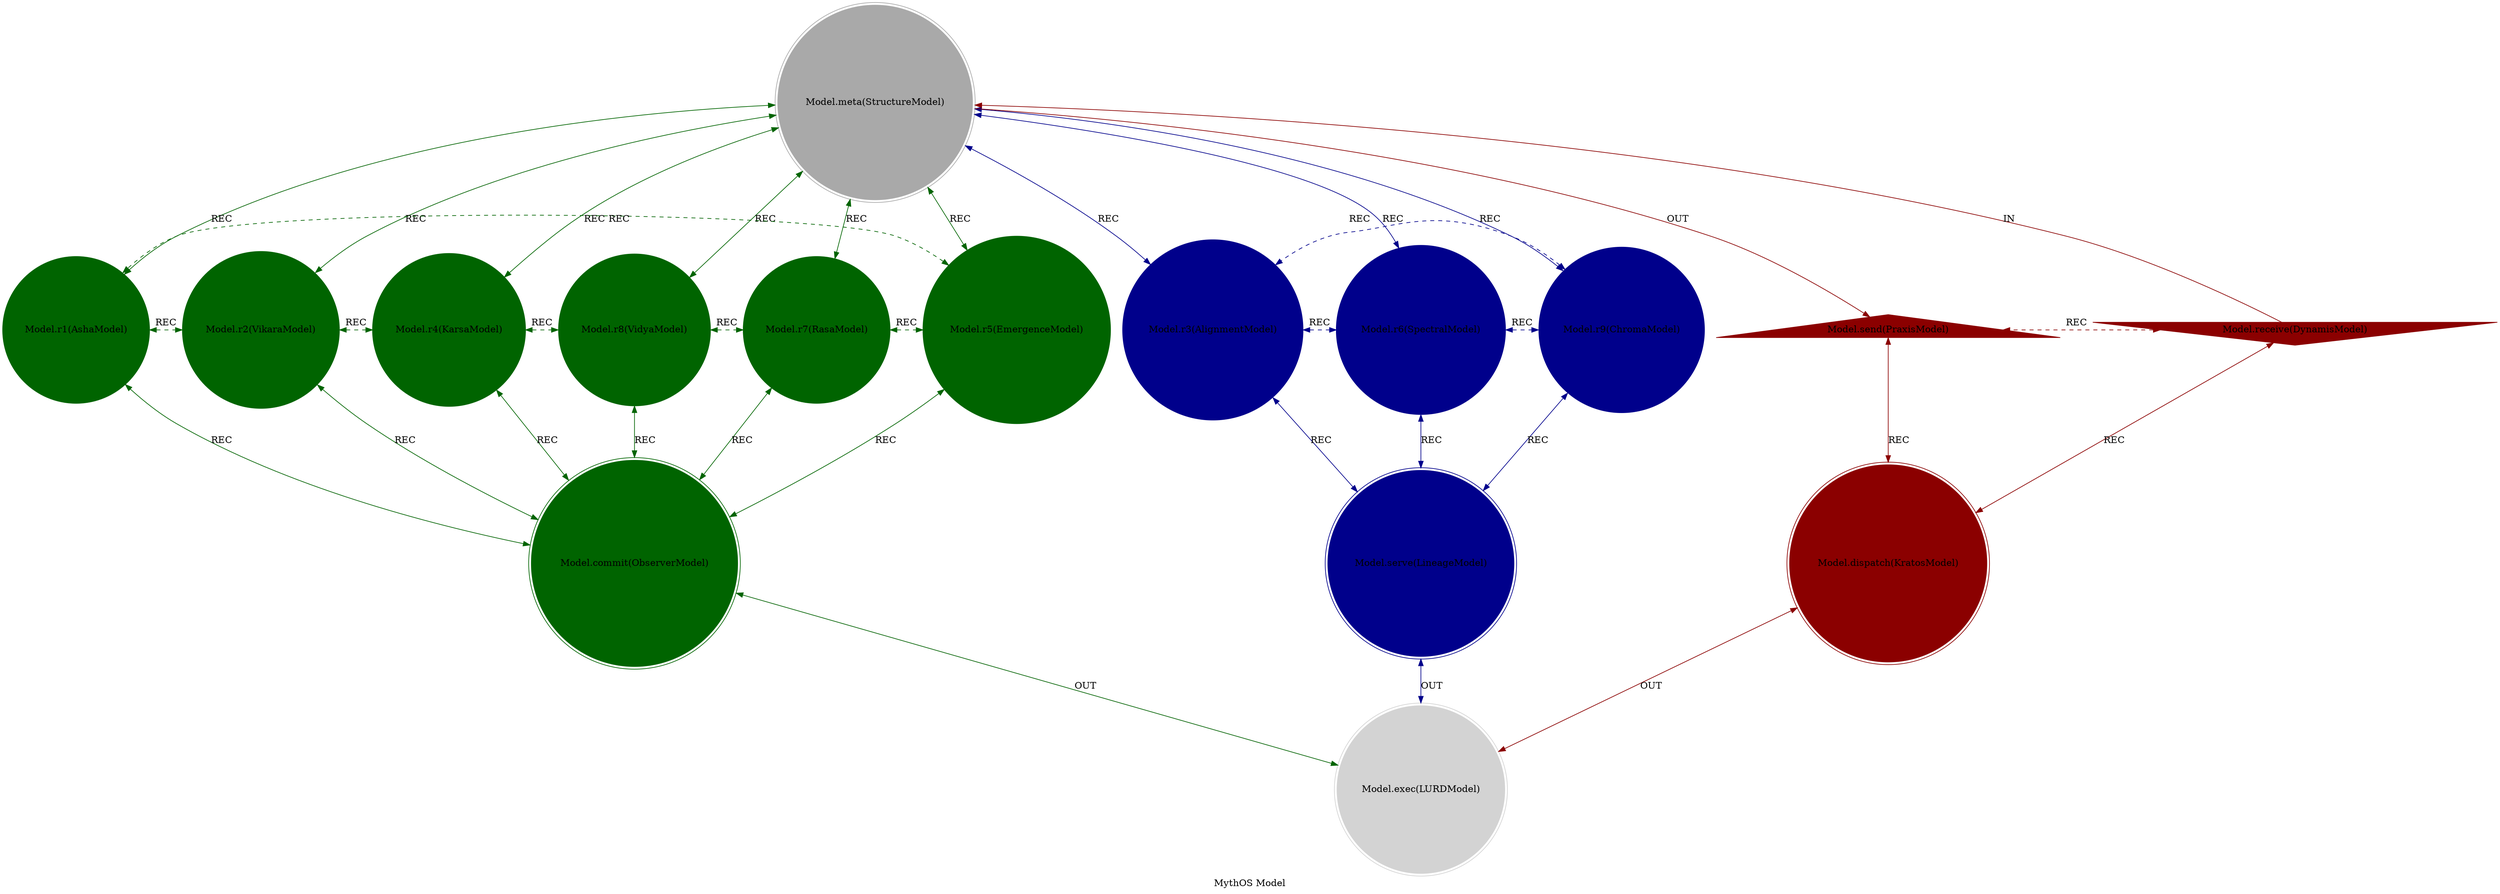 strict digraph MythOS_Model {
    style = filled;
    color = lightgray;
    node [shape = circle; style = filled; color = lightgreen;];
    edge [color = darkgray;];
    label = "MythOS Model";
    comment = "TODO";
    
    spark_0_mythos_model_t [label = "Model.meta(StructureModel)";comment = "Abstract: TODO";shape = doublecircle;color = darkgray;];
    spark_1_mythos_model_t [label = "Model.r1(AshaModel)";comment = "Initiation: TODO";color = darkgreen;];
    spark_2_mythos_model_t [label = "Model.r2(VikaraModel)";comment = "Response: TODO";color = darkgreen;];
    spark_4_mythos_model_t [label = "Model.r4(KarsaModel)";comment = "Integration: TODO";color = darkgreen;];
    spark_8_mythos_model_t [label = "Model.r8(VidyaModel)";comment = "Reflection: TODO";color = darkgreen;];
    spark_7_mythos_model_t [label = "Model.r7(RasaModel)";comment = "Consolidation: TODO";color = darkgreen;];
    spark_5_mythos_model_t [label = "Model.r5(EmergenceModel)";comment = "Propagation: TODO";color = darkgreen;];
    spark_3_mythos_model_t [label = "Model.r3(AlignmentModel)";comment = "Thesis: TODO";color = darkblue;];
    spark_6_mythos_model_t [label = "Model.r6(SpectralModel)";comment = "Antithesis: TODO";color = darkblue;];
    spark_9_mythos_model_t [label = "Model.r9(ChromaModel)";comment = "Synthesis: TODO";color = darkblue;];
    spark_a_mythos_model_t [label = "Model.receive(DynamisModel)";comment = "Potential: TODO";shape = invtriangle;color = darkred;];
    spark_b_mythos_model_t [label = "Model.send(PraxisModel)";comment = "Manifest: TODO";shape = triangle;color = darkred;];
    spark_c_mythos_model_t [label = "Model.dispatch(KratosModel)";comment = "Why-Who: TODO";shape = doublecircle;color = darkred;];
    spark_d_mythos_model_t [label = "Model.commit(ObserverModel)";comment = "What-How: TODO";shape = doublecircle;color = darkgreen;];
    spark_e_mythos_model_t [label = "Model.serve(LineageModel)";comment = "When-Where: TODO";shape = doublecircle;color = darkblue;];
    spark_f_mythos_model_t [label = "Model.exec(LURDModel)";comment = "Which-Closure: TODO";shape = doublecircle;color = lightgray;];
    
    spark_a_mythos_model_t -> spark_0_mythos_model_t [label = "IN"; comment = "todo"; color = darkred; constraint = false;];
    spark_0_mythos_model_t -> spark_b_mythos_model_t [label = "OUT"; comment = "todo"; color = darkred;];
    spark_0_mythos_model_t -> spark_3_mythos_model_t [label = "REC"; comment = "todo"; color = darkblue; dir = both;];
    spark_0_mythos_model_t -> spark_6_mythos_model_t [label = "REC"; comment = "todo"; color = darkblue; dir = both;];
    spark_0_mythos_model_t -> spark_9_mythos_model_t [label = "REC"; comment = "todo"; color = darkblue; dir = both;];
    spark_0_mythos_model_t -> spark_1_mythos_model_t [label = "REC"; comment = "todo"; color = darkgreen; dir = both;];
    spark_0_mythos_model_t -> spark_2_mythos_model_t [label = "REC"; comment = "todo"; color = darkgreen; dir = both;];
    spark_0_mythos_model_t -> spark_4_mythos_model_t [label = "REC"; comment = "todo"; color = darkgreen; dir = both;];
    spark_0_mythos_model_t -> spark_8_mythos_model_t [label = "REC"; comment = "todo"; color = darkgreen; dir = both;];
    spark_0_mythos_model_t -> spark_7_mythos_model_t [label = "REC"; comment = "todo"; color = darkgreen; dir = both;];
    spark_0_mythos_model_t -> spark_5_mythos_model_t [label = "REC"; comment = "todo"; color = darkgreen; dir = both;];
    
    spark_a_mythos_model_t -> spark_c_mythos_model_t [label = "REC"; comment = "todo"; color = darkred; dir = both;];
    spark_b_mythos_model_t -> spark_c_mythos_model_t [label = "REC"; comment = "todo"; color = darkred; dir = both;];
    spark_1_mythos_model_t -> spark_d_mythos_model_t [label = "REC"; comment = "todo"; color = darkgreen; dir = both;];
    spark_2_mythos_model_t -> spark_d_mythos_model_t [label = "REC"; comment = "todo"; color = darkgreen; dir = both;];
    spark_4_mythos_model_t -> spark_d_mythos_model_t [label = "REC"; comment = "todo"; color = darkgreen; dir = both;];
    spark_8_mythos_model_t -> spark_d_mythos_model_t [label = "REC"; comment = "todo"; color = darkgreen; dir = both;];
    spark_7_mythos_model_t -> spark_d_mythos_model_t [label = "REC"; comment = "todo"; color = darkgreen; dir = both;];
    spark_5_mythos_model_t -> spark_d_mythos_model_t [label = "REC"; comment = "todo"; color = darkgreen; dir = both;];
    spark_3_mythos_model_t -> spark_e_mythos_model_t [label = "REC"; comment = "todo"; color = darkblue; dir = both;];
    spark_6_mythos_model_t -> spark_e_mythos_model_t [label = "REC"; comment = "todo"; color = darkblue; dir = both;];
    spark_9_mythos_model_t -> spark_e_mythos_model_t [label = "REC"; comment = "todo"; color = darkblue; dir = both;];
    
    spark_1_mythos_model_t -> spark_2_mythos_model_t [label = "REC"; comment = "todo"; color = darkgreen; dir = both; style = dashed; constraint = false;];
    spark_2_mythos_model_t -> spark_4_mythos_model_t [label = "REC"; comment = "todo"; color = darkgreen; dir = both; style = dashed; constraint = false;];
    spark_4_mythos_model_t -> spark_8_mythos_model_t [label = "REC"; comment = "todo"; color = darkgreen; dir = both; style = dashed; constraint = false;];
    spark_8_mythos_model_t -> spark_7_mythos_model_t [label = "REC"; comment = "todo"; color = darkgreen; dir = both; style = dashed; constraint = false;];
    spark_7_mythos_model_t -> spark_5_mythos_model_t [label = "REC"; comment = "todo"; color = darkgreen; dir = both; style = dashed; constraint = false;];
    spark_5_mythos_model_t -> spark_1_mythos_model_t [label = "REC"; comment = "todo"; color = darkgreen; dir = both; style = dashed; constraint = false;];
    spark_3_mythos_model_t -> spark_6_mythos_model_t [label = "REC"; comment = "todo"; color = darkblue; dir = both; style = dashed; constraint = false;];
    spark_6_mythos_model_t -> spark_9_mythos_model_t [label = "REC"; comment = "todo"; color = darkblue; dir = both; style = dashed; constraint = false;];
    spark_9_mythos_model_t -> spark_3_mythos_model_t [label = "REC"; comment = "todo"; color = darkblue; dir = both; style = dashed; constraint = false;];
    spark_a_mythos_model_t -> spark_b_mythos_model_t [label = "REC"; comment = "todo"; color = darkred; dir = both; style = dashed; constraint = false;];
    
    spark_c_mythos_model_t -> spark_f_mythos_model_t [label = "OUT"; comment = "todo"; color = darkred; dir = both;];
    spark_d_mythos_model_t -> spark_f_mythos_model_t [label = "OUT"; comment = "todo"; color = darkgreen; dir = both;];
    spark_e_mythos_model_t -> spark_f_mythos_model_t [label = "OUT"; comment = "todo"; color = darkblue; dir = both;];
}